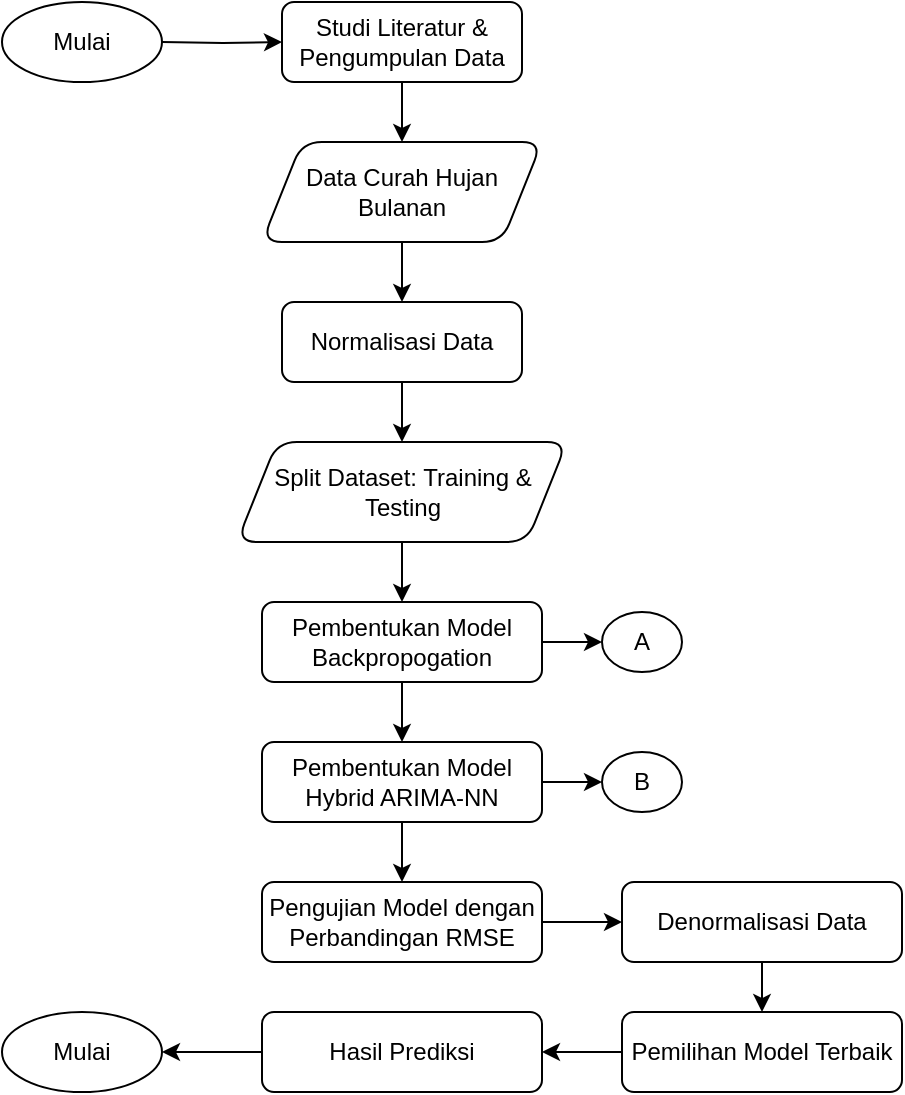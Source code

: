 <mxfile version="21.7.4" type="github">
  <diagram id="C5RBs43oDa-KdzZeNtuy" name="Page-1">
    <mxGraphModel dx="746" dy="425" grid="1" gridSize="10" guides="1" tooltips="1" connect="1" arrows="1" fold="1" page="1" pageScale="1" pageWidth="827" pageHeight="1169" math="0" shadow="0">
      <root>
        <mxCell id="WIyWlLk6GJQsqaUBKTNV-0" />
        <mxCell id="WIyWlLk6GJQsqaUBKTNV-1" parent="WIyWlLk6GJQsqaUBKTNV-0" />
        <mxCell id="Z0x9yYAkIP1rBQOMYYVI-3" value="" style="edgeStyle=orthogonalEdgeStyle;rounded=0;orthogonalLoop=1;jettySize=auto;html=1;" parent="WIyWlLk6GJQsqaUBKTNV-1" target="Z0x9yYAkIP1rBQOMYYVI-2" edge="1">
          <mxGeometry relative="1" as="geometry">
            <mxPoint x="300" y="100" as="sourcePoint" />
          </mxGeometry>
        </mxCell>
        <mxCell id="Z0x9yYAkIP1rBQOMYYVI-5" value="" style="edgeStyle=orthogonalEdgeStyle;rounded=0;orthogonalLoop=1;jettySize=auto;html=1;" parent="WIyWlLk6GJQsqaUBKTNV-1" source="Z0x9yYAkIP1rBQOMYYVI-2" target="Z0x9yYAkIP1rBQOMYYVI-4" edge="1">
          <mxGeometry relative="1" as="geometry" />
        </mxCell>
        <mxCell id="Z0x9yYAkIP1rBQOMYYVI-2" value="Studi Literatur &amp;amp; Pengumpulan Data" style="rounded=1;whiteSpace=wrap;html=1;fontSize=12;glass=0;strokeWidth=1;shadow=0;" parent="WIyWlLk6GJQsqaUBKTNV-1" vertex="1">
          <mxGeometry x="360" y="80" width="120" height="40" as="geometry" />
        </mxCell>
        <mxCell id="Z0x9yYAkIP1rBQOMYYVI-7" value="" style="edgeStyle=orthogonalEdgeStyle;rounded=0;orthogonalLoop=1;jettySize=auto;html=1;" parent="WIyWlLk6GJQsqaUBKTNV-1" source="Z0x9yYAkIP1rBQOMYYVI-4" target="Z0x9yYAkIP1rBQOMYYVI-6" edge="1">
          <mxGeometry relative="1" as="geometry" />
        </mxCell>
        <mxCell id="Z0x9yYAkIP1rBQOMYYVI-4" value="Data Curah Hujan Bulanan" style="shape=parallelogram;perimeter=parallelogramPerimeter;whiteSpace=wrap;html=1;fixedSize=1;rounded=1;glass=0;strokeWidth=1;shadow=0;" parent="WIyWlLk6GJQsqaUBKTNV-1" vertex="1">
          <mxGeometry x="350" y="150" width="140" height="50" as="geometry" />
        </mxCell>
        <mxCell id="Z0x9yYAkIP1rBQOMYYVI-9" value="" style="edgeStyle=orthogonalEdgeStyle;rounded=0;orthogonalLoop=1;jettySize=auto;html=1;" parent="WIyWlLk6GJQsqaUBKTNV-1" source="Z0x9yYAkIP1rBQOMYYVI-6" target="Z0x9yYAkIP1rBQOMYYVI-8" edge="1">
          <mxGeometry relative="1" as="geometry" />
        </mxCell>
        <mxCell id="Z0x9yYAkIP1rBQOMYYVI-6" value="Normalisasi Data" style="whiteSpace=wrap;html=1;rounded=1;glass=0;strokeWidth=1;shadow=0;" parent="WIyWlLk6GJQsqaUBKTNV-1" vertex="1">
          <mxGeometry x="360" y="230" width="120" height="40" as="geometry" />
        </mxCell>
        <mxCell id="Z0x9yYAkIP1rBQOMYYVI-11" value="" style="edgeStyle=orthogonalEdgeStyle;rounded=0;orthogonalLoop=1;jettySize=auto;html=1;" parent="WIyWlLk6GJQsqaUBKTNV-1" source="Z0x9yYAkIP1rBQOMYYVI-8" target="Z0x9yYAkIP1rBQOMYYVI-10" edge="1">
          <mxGeometry relative="1" as="geometry" />
        </mxCell>
        <mxCell id="Z0x9yYAkIP1rBQOMYYVI-8" value="Split Dataset: Training &amp;amp; Testing" style="shape=parallelogram;perimeter=parallelogramPerimeter;whiteSpace=wrap;html=1;fixedSize=1;rounded=1;glass=0;strokeWidth=1;shadow=0;" parent="WIyWlLk6GJQsqaUBKTNV-1" vertex="1">
          <mxGeometry x="337.5" y="300" width="165" height="50" as="geometry" />
        </mxCell>
        <mxCell id="Z0x9yYAkIP1rBQOMYYVI-13" value="" style="edgeStyle=orthogonalEdgeStyle;rounded=0;orthogonalLoop=1;jettySize=auto;html=1;" parent="WIyWlLk6GJQsqaUBKTNV-1" source="Z0x9yYAkIP1rBQOMYYVI-10" target="Z0x9yYAkIP1rBQOMYYVI-12" edge="1">
          <mxGeometry relative="1" as="geometry" />
        </mxCell>
        <mxCell id="Z0x9yYAkIP1rBQOMYYVI-37" value="" style="edgeStyle=orthogonalEdgeStyle;rounded=0;orthogonalLoop=1;jettySize=auto;html=1;" parent="WIyWlLk6GJQsqaUBKTNV-1" source="Z0x9yYAkIP1rBQOMYYVI-10" target="Z0x9yYAkIP1rBQOMYYVI-36" edge="1">
          <mxGeometry relative="1" as="geometry" />
        </mxCell>
        <mxCell id="Z0x9yYAkIP1rBQOMYYVI-10" value="Pembentukan Model Backpropogation" style="whiteSpace=wrap;html=1;rounded=1;glass=0;strokeWidth=1;shadow=0;" parent="WIyWlLk6GJQsqaUBKTNV-1" vertex="1">
          <mxGeometry x="350" y="380" width="140" height="40" as="geometry" />
        </mxCell>
        <mxCell id="Z0x9yYAkIP1rBQOMYYVI-15" value="" style="edgeStyle=orthogonalEdgeStyle;rounded=0;orthogonalLoop=1;jettySize=auto;html=1;" parent="WIyWlLk6GJQsqaUBKTNV-1" source="Z0x9yYAkIP1rBQOMYYVI-12" target="Z0x9yYAkIP1rBQOMYYVI-14" edge="1">
          <mxGeometry relative="1" as="geometry" />
        </mxCell>
        <mxCell id="Z0x9yYAkIP1rBQOMYYVI-40" value="" style="edgeStyle=orthogonalEdgeStyle;rounded=0;orthogonalLoop=1;jettySize=auto;html=1;" parent="WIyWlLk6GJQsqaUBKTNV-1" source="Z0x9yYAkIP1rBQOMYYVI-12" target="Z0x9yYAkIP1rBQOMYYVI-39" edge="1">
          <mxGeometry relative="1" as="geometry" />
        </mxCell>
        <mxCell id="Z0x9yYAkIP1rBQOMYYVI-12" value="Pembentukan Model Hybrid ARIMA-NN" style="whiteSpace=wrap;html=1;rounded=1;glass=0;strokeWidth=1;shadow=0;" parent="WIyWlLk6GJQsqaUBKTNV-1" vertex="1">
          <mxGeometry x="350" y="450" width="140" height="40" as="geometry" />
        </mxCell>
        <mxCell id="Z0x9yYAkIP1rBQOMYYVI-17" value="" style="edgeStyle=orthogonalEdgeStyle;rounded=0;orthogonalLoop=1;jettySize=auto;html=1;" parent="WIyWlLk6GJQsqaUBKTNV-1" source="Z0x9yYAkIP1rBQOMYYVI-14" target="Z0x9yYAkIP1rBQOMYYVI-16" edge="1">
          <mxGeometry relative="1" as="geometry" />
        </mxCell>
        <mxCell id="Z0x9yYAkIP1rBQOMYYVI-14" value="Pengujian Model dengan Perbandingan RMSE" style="whiteSpace=wrap;html=1;rounded=1;glass=0;strokeWidth=1;shadow=0;" parent="WIyWlLk6GJQsqaUBKTNV-1" vertex="1">
          <mxGeometry x="350" y="520" width="140" height="40" as="geometry" />
        </mxCell>
        <mxCell id="Z0x9yYAkIP1rBQOMYYVI-19" value="" style="edgeStyle=orthogonalEdgeStyle;rounded=0;orthogonalLoop=1;jettySize=auto;html=1;" parent="WIyWlLk6GJQsqaUBKTNV-1" source="Z0x9yYAkIP1rBQOMYYVI-16" target="Z0x9yYAkIP1rBQOMYYVI-18" edge="1">
          <mxGeometry relative="1" as="geometry" />
        </mxCell>
        <mxCell id="Z0x9yYAkIP1rBQOMYYVI-16" value="Denormalisasi Data" style="whiteSpace=wrap;html=1;rounded=1;glass=0;strokeWidth=1;shadow=0;" parent="WIyWlLk6GJQsqaUBKTNV-1" vertex="1">
          <mxGeometry x="530" y="520" width="140" height="40" as="geometry" />
        </mxCell>
        <mxCell id="Z0x9yYAkIP1rBQOMYYVI-21" value="" style="edgeStyle=orthogonalEdgeStyle;rounded=0;orthogonalLoop=1;jettySize=auto;html=1;" parent="WIyWlLk6GJQsqaUBKTNV-1" source="Z0x9yYAkIP1rBQOMYYVI-18" target="Z0x9yYAkIP1rBQOMYYVI-20" edge="1">
          <mxGeometry relative="1" as="geometry" />
        </mxCell>
        <mxCell id="Z0x9yYAkIP1rBQOMYYVI-18" value="Pemilihan Model Terbaik" style="whiteSpace=wrap;html=1;rounded=1;glass=0;strokeWidth=1;shadow=0;" parent="WIyWlLk6GJQsqaUBKTNV-1" vertex="1">
          <mxGeometry x="530" y="585" width="140" height="40" as="geometry" />
        </mxCell>
        <mxCell id="Z0x9yYAkIP1rBQOMYYVI-20" value="Hasil Prediksi" style="whiteSpace=wrap;html=1;rounded=1;glass=0;strokeWidth=1;shadow=0;" parent="WIyWlLk6GJQsqaUBKTNV-1" vertex="1">
          <mxGeometry x="350" y="585" width="140" height="40" as="geometry" />
        </mxCell>
        <mxCell id="Z0x9yYAkIP1rBQOMYYVI-31" value="Mulai" style="ellipse;whiteSpace=wrap;html=1;" parent="WIyWlLk6GJQsqaUBKTNV-1" vertex="1">
          <mxGeometry x="220" y="80" width="80" height="40" as="geometry" />
        </mxCell>
        <mxCell id="Z0x9yYAkIP1rBQOMYYVI-35" value="" style="edgeStyle=orthogonalEdgeStyle;rounded=0;orthogonalLoop=1;jettySize=auto;html=1;" parent="WIyWlLk6GJQsqaUBKTNV-1" source="Z0x9yYAkIP1rBQOMYYVI-20" target="Z0x9yYAkIP1rBQOMYYVI-32" edge="1">
          <mxGeometry relative="1" as="geometry">
            <mxPoint x="350" y="605" as="sourcePoint" />
            <mxPoint x="290" y="605" as="targetPoint" />
          </mxGeometry>
        </mxCell>
        <mxCell id="Z0x9yYAkIP1rBQOMYYVI-32" value="Mulai" style="ellipse;whiteSpace=wrap;html=1;" parent="WIyWlLk6GJQsqaUBKTNV-1" vertex="1">
          <mxGeometry x="220" y="585" width="80" height="40" as="geometry" />
        </mxCell>
        <mxCell id="Z0x9yYAkIP1rBQOMYYVI-36" value="A" style="ellipse;whiteSpace=wrap;html=1;rounded=1;glass=0;strokeWidth=1;shadow=0;" parent="WIyWlLk6GJQsqaUBKTNV-1" vertex="1">
          <mxGeometry x="520" y="385" width="40" height="30" as="geometry" />
        </mxCell>
        <mxCell id="Z0x9yYAkIP1rBQOMYYVI-39" value="B" style="ellipse;whiteSpace=wrap;html=1;rounded=1;glass=0;strokeWidth=1;shadow=0;" parent="WIyWlLk6GJQsqaUBKTNV-1" vertex="1">
          <mxGeometry x="520" y="455" width="40" height="30" as="geometry" />
        </mxCell>
      </root>
    </mxGraphModel>
  </diagram>
</mxfile>
